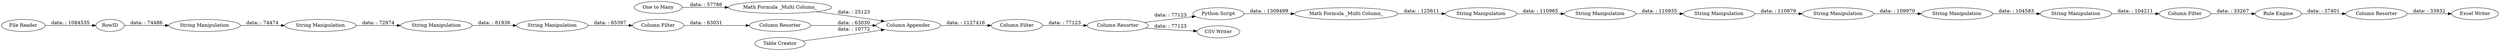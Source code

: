 digraph {
	"6948483476890498001_32" [label="Column Resorter"]
	"-134043710936003325_6" [label="String Manipulation"]
	"6948483476890498001_15" [label="One to Many"]
	"-7166362407706444250_28" [label="String Manipulation"]
	"-7768379090998812779_31" [label="String Manipulation"]
	"6948483476890498001_14" [label="Column Appender"]
	"-134043710936003325_8" [label="Column Filter"]
	"6948483476890498001_18" [label="Python Script"]
	"-134043710936003325_7" [label="String Manipulation"]
	"-7768379090998812779_30" [label="String Manipulation"]
	"6948483476890498001_25" [label="Math Formula _Multi Column_"]
	"-7768379090998812779_24" [label="Column Filter"]
	"-7166362407706444250_22" [label="String Manipulation"]
	"6948483476890498001_21" [label="Math Formula _Multi Column_"]
	"6948483476890498001_16" [label="Column Filter"]
	"-134043710936003325_5" [label="String Manipulation"]
	"4494591059021088367_27" [label="Excel Writer"]
	"6948483476890498001_17" [label="Column Resorter"]
	"-134043710936003325_3" [label="Column Resorter"]
	"-7768379090998812779_33" [label="Rule Engine"]
	"-7166362407706444250_26" [label="String Manipulation"]
	"4494591059021088367_23" [label="File Reader"]
	"4494591059021088367_10" [label="Table Creator"]
	"-134043710936003325_4" [label="String Manipulation"]
	"-7166362407706444250_27" [label="String Manipulation"]
	"-134043710936003325_2" [label=RowID]
	"6948483476890498001_19" [label="CSV Writer"]
	"-134043710936003325_2" -> "-134043710936003325_4" [label="data: : 74486"]
	"-134043710936003325_8" -> "-134043710936003325_3" [label="data: : 63031"]
	"-7768379090998812779_30" -> "-7768379090998812779_31" [label="data: : 104583"]
	"-134043710936003325_6" -> "-134043710936003325_7" [label="data: : 81936"]
	"-7166362407706444250_22" -> "-7166362407706444250_26" [label="data: : 110965"]
	"-7768379090998812779_31" -> "-7768379090998812779_24" [label="data: : 104211"]
	"-134043710936003325_3" -> "6948483476890498001_14" [label="data: : 63030"]
	"6948483476890498001_14" -> "6948483476890498001_16" [label="data: : 1127416"]
	"4494591059021088367_10" -> "6948483476890498001_14" [label="data: : 10772"]
	"6948483476890498001_15" -> "6948483476890498001_25" [label="data: : 57786"]
	"6948483476890498001_17" -> "6948483476890498001_19" [label="data: : 77123"]
	"-134043710936003325_4" -> "-134043710936003325_5" [label="data: : 74474"]
	"6948483476890498001_16" -> "6948483476890498001_17" [label="data: : 77123"]
	"6948483476890498001_25" -> "6948483476890498001_14" [label="data: : 25123"]
	"4494591059021088367_23" -> "-134043710936003325_2" [label="data: : 1084535"]
	"-7768379090998812779_24" -> "-7768379090998812779_33" [label="data: : 33267"]
	"-7166362407706444250_27" -> "-7166362407706444250_28" [label="data: : 110879"]
	"-134043710936003325_7" -> "-134043710936003325_8" [label="data: : 65397"]
	"6948483476890498001_17" -> "6948483476890498001_18" [label="data: : 77123"]
	"-7166362407706444250_28" -> "-7768379090998812779_30" [label="data: : 109970"]
	"6948483476890498001_18" -> "6948483476890498001_21" [label="data: : 1309499"]
	"-134043710936003325_5" -> "-134043710936003325_6" [label="data: : 72974"]
	"-7166362407706444250_26" -> "-7166362407706444250_27" [label="data: : 110935"]
	"-7768379090998812779_33" -> "6948483476890498001_32" [label="data: : 37401"]
	"6948483476890498001_32" -> "4494591059021088367_27" [label="data: : 33932"]
	"6948483476890498001_21" -> "-7166362407706444250_22" [label="data: : 125611"]
	rankdir=LR
}
